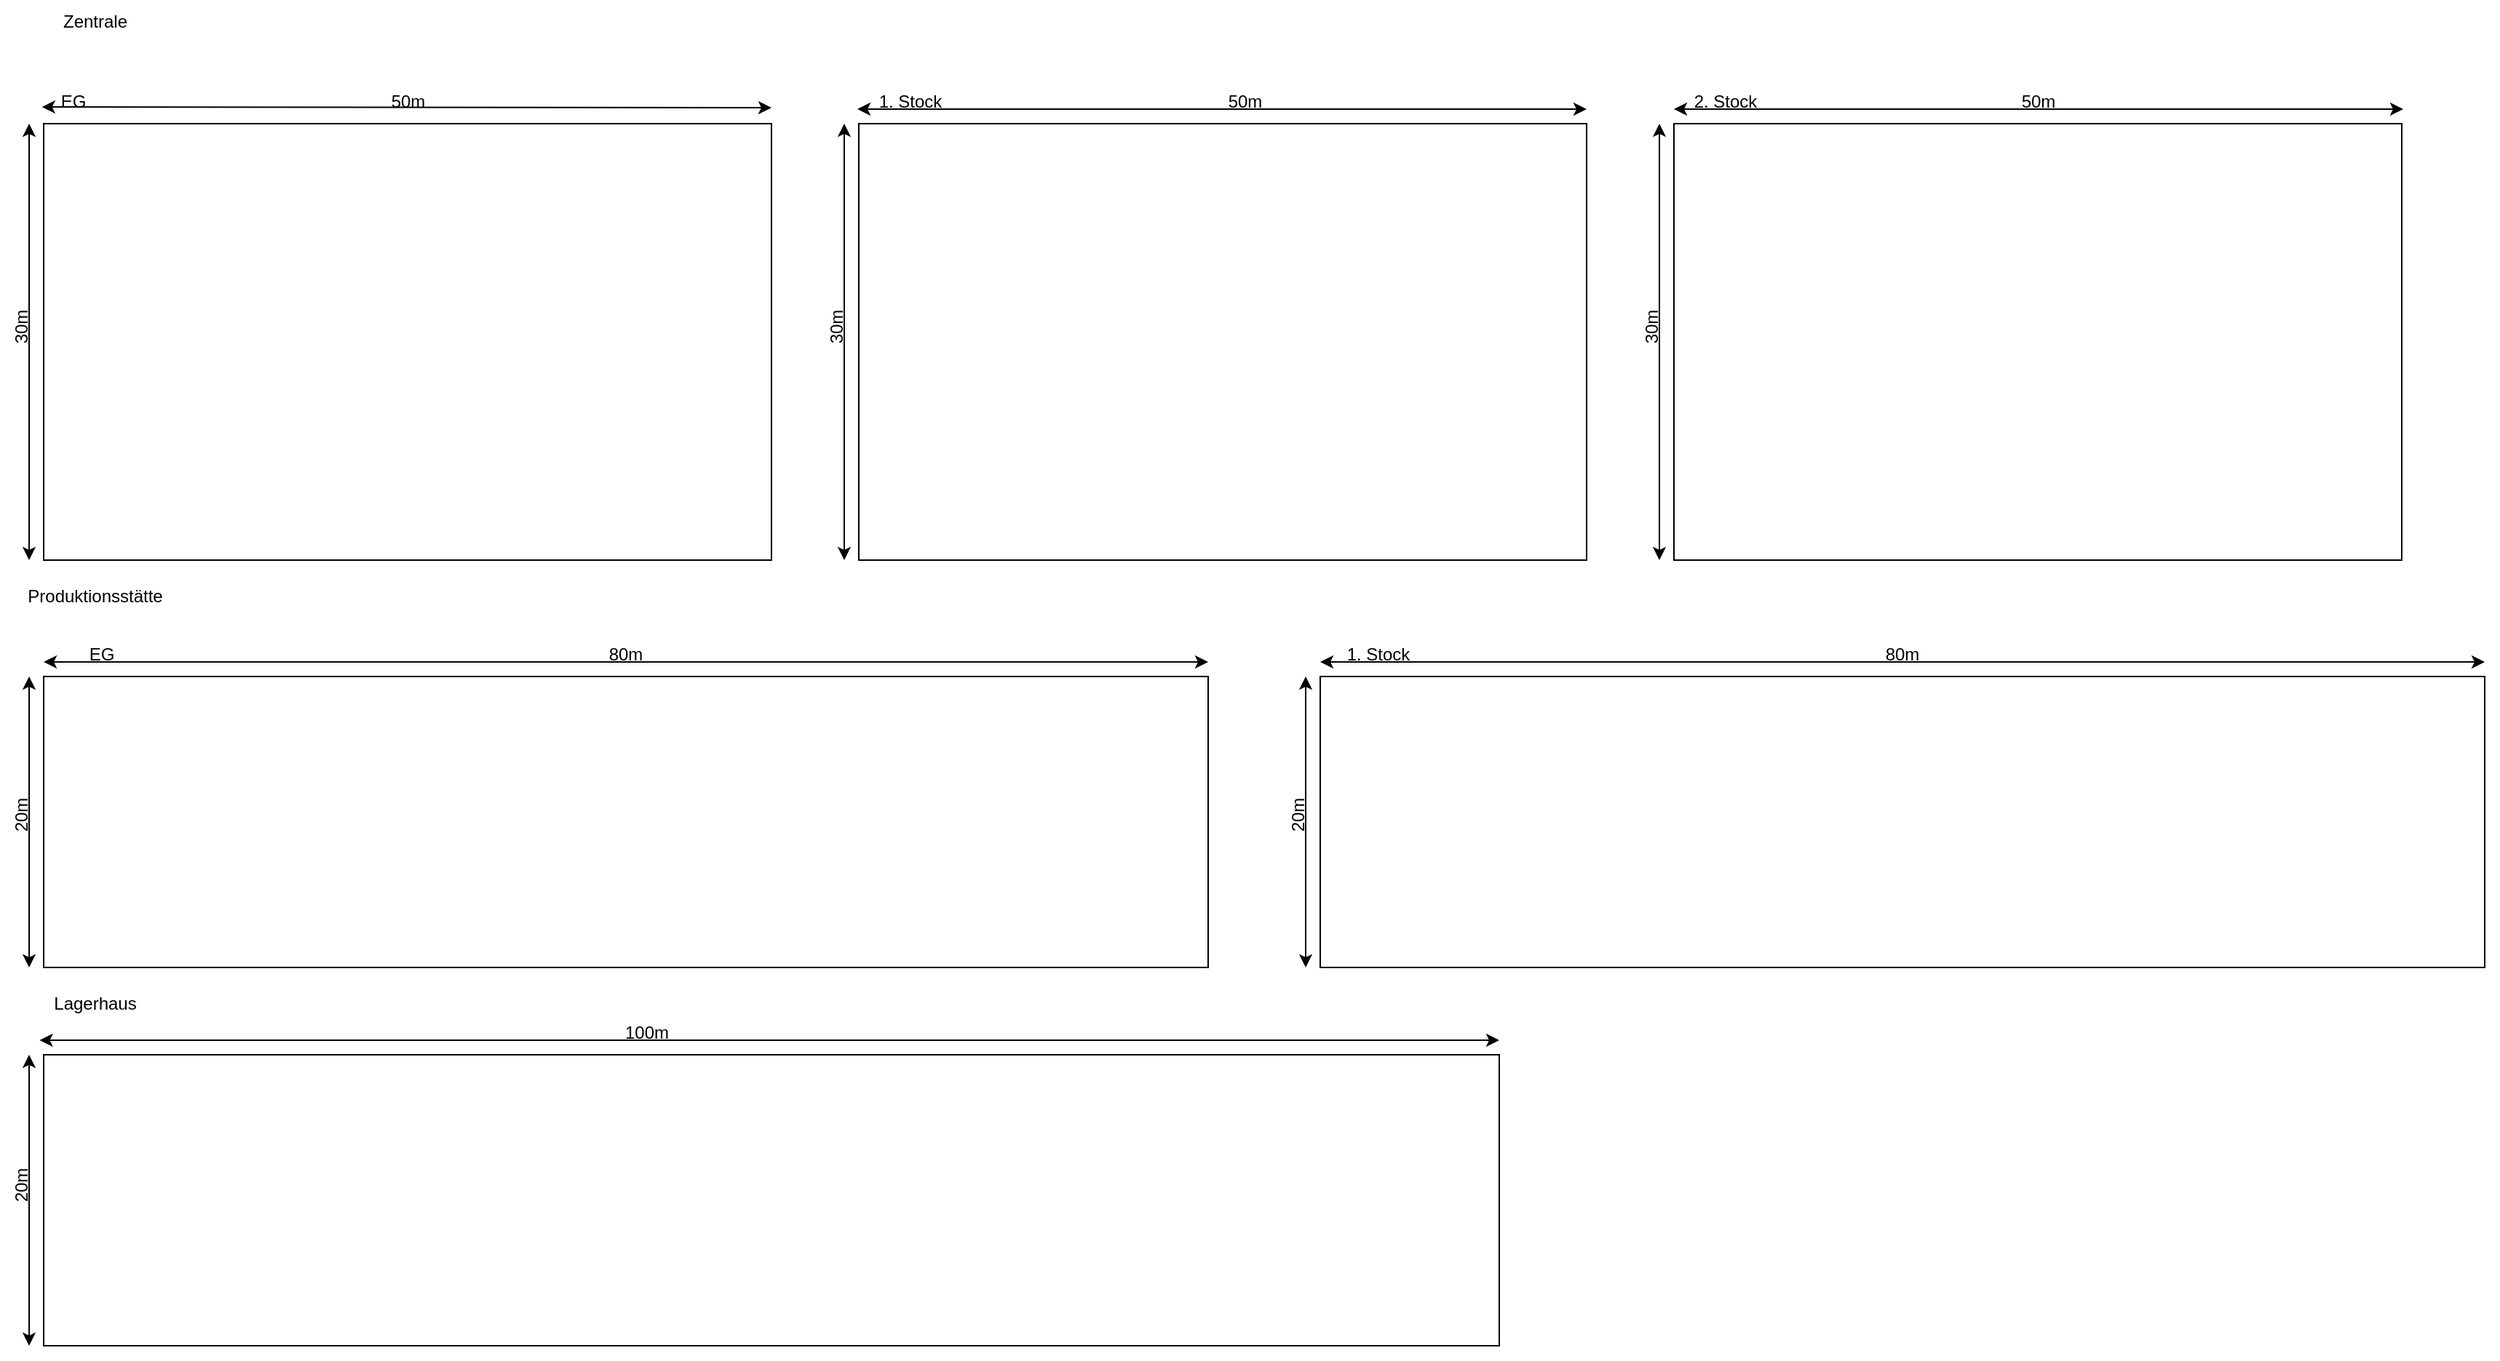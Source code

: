 <mxfile version="21.0.6" type="github">
  <diagram name="Seite-1" id="ofTVBhNgM-X6ronjVRm9">
    <mxGraphModel dx="2773" dy="2305" grid="1" gridSize="10" guides="1" tooltips="1" connect="1" arrows="1" fold="1" page="1" pageScale="1" pageWidth="827" pageHeight="1169" math="0" shadow="0">
      <root>
        <mxCell id="0" />
        <mxCell id="1" parent="0" />
        <mxCell id="3bM8RZmeh6Pchc_whZJx-1" value="" style="rounded=0;whiteSpace=wrap;html=1;" parent="1" vertex="1">
          <mxGeometry y="270" width="1000" height="200" as="geometry" />
        </mxCell>
        <mxCell id="RNd2XHG2iuu7zSji3bTr-1" value="" style="endArrow=classic;startArrow=none;html=1;rounded=0;" edge="1" parent="1">
          <mxGeometry width="50" height="50" relative="1" as="geometry">
            <mxPoint x="440" y="260" as="sourcePoint" />
            <mxPoint x="999.999" y="260" as="targetPoint" />
          </mxGeometry>
        </mxCell>
        <mxCell id="RNd2XHG2iuu7zSji3bTr-3" value="" style="endArrow=classic;startArrow=classic;html=1;rounded=0;" edge="1" parent="1">
          <mxGeometry width="50" height="50" relative="1" as="geometry">
            <mxPoint x="-10" y="470" as="sourcePoint" />
            <mxPoint x="-10" y="270" as="targetPoint" />
            <Array as="points" />
          </mxGeometry>
        </mxCell>
        <mxCell id="RNd2XHG2iuu7zSji3bTr-4" value="20m" style="text;html=1;align=center;verticalAlign=middle;resizable=0;points=[];autosize=1;strokeColor=none;fillColor=none;rotation=-90;" vertex="1" parent="1">
          <mxGeometry x="-40" y="345" width="50" height="30" as="geometry" />
        </mxCell>
        <mxCell id="RNd2XHG2iuu7zSji3bTr-5" value="" style="endArrow=none;startArrow=classic;html=1;rounded=0;" edge="1" parent="1">
          <mxGeometry width="50" height="50" relative="1" as="geometry">
            <mxPoint x="-2.76" y="260" as="sourcePoint" />
            <mxPoint x="460" y="260" as="targetPoint" />
          </mxGeometry>
        </mxCell>
        <mxCell id="RNd2XHG2iuu7zSji3bTr-2" value="100m" style="text;html=1;align=center;verticalAlign=middle;resizable=0;points=[];autosize=1;strokeColor=none;fillColor=none;" vertex="1" parent="1">
          <mxGeometry x="389" y="240" width="50" height="30" as="geometry" />
        </mxCell>
        <mxCell id="RNd2XHG2iuu7zSji3bTr-8" value="" style="rounded=0;whiteSpace=wrap;html=1;" vertex="1" parent="1">
          <mxGeometry y="-370" width="500" height="300" as="geometry" />
        </mxCell>
        <mxCell id="RNd2XHG2iuu7zSji3bTr-9" value="" style="rounded=0;whiteSpace=wrap;html=1;" vertex="1" parent="1">
          <mxGeometry x="560" y="-370" width="500" height="300" as="geometry" />
        </mxCell>
        <mxCell id="RNd2XHG2iuu7zSji3bTr-10" value="" style="rounded=0;whiteSpace=wrap;html=1;" vertex="1" parent="1">
          <mxGeometry x="1120" y="-370" width="500" height="300" as="geometry" />
        </mxCell>
        <mxCell id="RNd2XHG2iuu7zSji3bTr-11" value="EG" style="text;html=1;align=center;verticalAlign=middle;resizable=0;points=[];autosize=1;strokeColor=none;fillColor=none;" vertex="1" parent="1">
          <mxGeometry y="-400" width="40" height="30" as="geometry" />
        </mxCell>
        <mxCell id="RNd2XHG2iuu7zSji3bTr-12" value="1. Stock" style="text;html=1;align=center;verticalAlign=middle;resizable=0;points=[];autosize=1;strokeColor=none;fillColor=none;" vertex="1" parent="1">
          <mxGeometry x="560" y="-400" width="70" height="30" as="geometry" />
        </mxCell>
        <mxCell id="RNd2XHG2iuu7zSji3bTr-13" value="2. Stock" style="text;html=1;align=center;verticalAlign=middle;resizable=0;points=[];autosize=1;strokeColor=none;fillColor=none;" vertex="1" parent="1">
          <mxGeometry x="1120" y="-400" width="70" height="30" as="geometry" />
        </mxCell>
        <mxCell id="RNd2XHG2iuu7zSji3bTr-15" value="" style="endArrow=classic;startArrow=classic;html=1;rounded=0;exitX=-0.029;exitY=0.617;exitDx=0;exitDy=0;exitPerimeter=0;" edge="1" parent="1" source="RNd2XHG2iuu7zSji3bTr-11">
          <mxGeometry width="50" height="50" relative="1" as="geometry">
            <mxPoint x="290" y="-230" as="sourcePoint" />
            <mxPoint x="500" y="-381" as="targetPoint" />
          </mxGeometry>
        </mxCell>
        <mxCell id="RNd2XHG2iuu7zSji3bTr-16" value="" style="endArrow=classic;startArrow=classic;html=1;rounded=0;exitX=-0.029;exitY=0.617;exitDx=0;exitDy=0;exitPerimeter=0;" edge="1" parent="1">
          <mxGeometry width="50" height="50" relative="1" as="geometry">
            <mxPoint x="559" y="-380" as="sourcePoint" />
            <mxPoint x="1060" y="-380" as="targetPoint" />
          </mxGeometry>
        </mxCell>
        <mxCell id="RNd2XHG2iuu7zSji3bTr-17" value="" style="endArrow=classic;startArrow=classic;html=1;rounded=0;exitX=-0.029;exitY=0.617;exitDx=0;exitDy=0;exitPerimeter=0;" edge="1" parent="1">
          <mxGeometry width="50" height="50" relative="1" as="geometry">
            <mxPoint x="1120" y="-380" as="sourcePoint" />
            <mxPoint x="1621" y="-380" as="targetPoint" />
            <Array as="points">
              <mxPoint x="1371" y="-380" />
            </Array>
          </mxGeometry>
        </mxCell>
        <mxCell id="RNd2XHG2iuu7zSji3bTr-19" value="50m" style="text;html=1;align=center;verticalAlign=middle;resizable=0;points=[];autosize=1;strokeColor=none;fillColor=none;" vertex="1" parent="1">
          <mxGeometry x="225" y="-400" width="50" height="30" as="geometry" />
        </mxCell>
        <mxCell id="RNd2XHG2iuu7zSji3bTr-20" value="50m" style="text;html=1;align=center;verticalAlign=middle;resizable=0;points=[];autosize=1;strokeColor=none;fillColor=none;" vertex="1" parent="1">
          <mxGeometry x="800" y="-400" width="50" height="30" as="geometry" />
        </mxCell>
        <mxCell id="RNd2XHG2iuu7zSji3bTr-21" value="50m" style="text;html=1;align=center;verticalAlign=middle;resizable=0;points=[];autosize=1;strokeColor=none;fillColor=none;" vertex="1" parent="1">
          <mxGeometry x="1345" y="-400" width="50" height="30" as="geometry" />
        </mxCell>
        <mxCell id="RNd2XHG2iuu7zSji3bTr-22" value="" style="endArrow=classic;startArrow=classic;html=1;rounded=0;" edge="1" parent="1">
          <mxGeometry width="50" height="50" relative="1" as="geometry">
            <mxPoint x="-10" y="-70" as="sourcePoint" />
            <mxPoint x="-10" y="-370" as="targetPoint" />
          </mxGeometry>
        </mxCell>
        <mxCell id="RNd2XHG2iuu7zSji3bTr-23" value="" style="endArrow=classic;startArrow=classic;html=1;rounded=0;" edge="1" parent="1">
          <mxGeometry width="50" height="50" relative="1" as="geometry">
            <mxPoint x="550" y="-70" as="sourcePoint" />
            <mxPoint x="550" y="-370" as="targetPoint" />
          </mxGeometry>
        </mxCell>
        <mxCell id="RNd2XHG2iuu7zSji3bTr-24" value="" style="endArrow=classic;startArrow=classic;html=1;rounded=0;" edge="1" parent="1">
          <mxGeometry width="50" height="50" relative="1" as="geometry">
            <mxPoint x="1110" y="-70" as="sourcePoint" />
            <mxPoint x="1110" y="-370" as="targetPoint" />
          </mxGeometry>
        </mxCell>
        <mxCell id="RNd2XHG2iuu7zSji3bTr-25" value="30m" style="text;html=1;align=center;verticalAlign=middle;resizable=0;points=[];autosize=1;strokeColor=none;fillColor=none;rotation=-90;" vertex="1" parent="1">
          <mxGeometry x="-40" y="-245" width="50" height="30" as="geometry" />
        </mxCell>
        <mxCell id="RNd2XHG2iuu7zSji3bTr-26" value="30m" style="text;html=1;align=center;verticalAlign=middle;resizable=0;points=[];autosize=1;strokeColor=none;fillColor=none;rotation=-90;" vertex="1" parent="1">
          <mxGeometry x="520" y="-245" width="50" height="30" as="geometry" />
        </mxCell>
        <mxCell id="RNd2XHG2iuu7zSji3bTr-27" value="30m" style="text;html=1;align=center;verticalAlign=middle;resizable=0;points=[];autosize=1;strokeColor=none;fillColor=none;rotation=-90;" vertex="1" parent="1">
          <mxGeometry x="1080" y="-245" width="50" height="30" as="geometry" />
        </mxCell>
        <mxCell id="RNd2XHG2iuu7zSji3bTr-29" value="" style="rounded=0;whiteSpace=wrap;html=1;" vertex="1" parent="1">
          <mxGeometry y="10" width="800" height="200" as="geometry" />
        </mxCell>
        <mxCell id="RNd2XHG2iuu7zSji3bTr-31" value="" style="endArrow=classic;startArrow=classic;html=1;rounded=0;" edge="1" parent="1">
          <mxGeometry width="50" height="50" relative="1" as="geometry">
            <mxPoint as="sourcePoint" />
            <mxPoint x="800" as="targetPoint" />
          </mxGeometry>
        </mxCell>
        <mxCell id="RNd2XHG2iuu7zSji3bTr-32" value="" style="endArrow=classic;startArrow=classic;html=1;rounded=0;" edge="1" parent="1">
          <mxGeometry width="50" height="50" relative="1" as="geometry">
            <mxPoint x="-10" y="210" as="sourcePoint" />
            <mxPoint x="-10" y="10" as="targetPoint" />
          </mxGeometry>
        </mxCell>
        <mxCell id="RNd2XHG2iuu7zSji3bTr-33" value="EG" style="text;html=1;strokeColor=none;fillColor=none;align=center;verticalAlign=middle;whiteSpace=wrap;rounded=0;" vertex="1" parent="1">
          <mxGeometry x="10" y="-20" width="60" height="30" as="geometry" />
        </mxCell>
        <mxCell id="RNd2XHG2iuu7zSji3bTr-35" value="80m" style="text;html=1;strokeColor=none;fillColor=none;align=center;verticalAlign=middle;whiteSpace=wrap;rounded=0;" vertex="1" parent="1">
          <mxGeometry x="370" y="-20" width="60" height="30" as="geometry" />
        </mxCell>
        <mxCell id="RNd2XHG2iuu7zSji3bTr-36" value="20m" style="text;html=1;strokeColor=none;fillColor=none;align=center;verticalAlign=middle;whiteSpace=wrap;rounded=0;rotation=-90;" vertex="1" parent="1">
          <mxGeometry x="-45" y="90" width="60" height="30" as="geometry" />
        </mxCell>
        <mxCell id="RNd2XHG2iuu7zSji3bTr-37" value="" style="rounded=0;whiteSpace=wrap;html=1;" vertex="1" parent="1">
          <mxGeometry x="877" y="10" width="800" height="200" as="geometry" />
        </mxCell>
        <mxCell id="RNd2XHG2iuu7zSji3bTr-38" value="" style="endArrow=classic;startArrow=classic;html=1;rounded=0;" edge="1" parent="1">
          <mxGeometry width="50" height="50" relative="1" as="geometry">
            <mxPoint x="877" as="sourcePoint" />
            <mxPoint x="1677" as="targetPoint" />
          </mxGeometry>
        </mxCell>
        <mxCell id="RNd2XHG2iuu7zSji3bTr-39" value="" style="endArrow=classic;startArrow=classic;html=1;rounded=0;" edge="1" parent="1">
          <mxGeometry width="50" height="50" relative="1" as="geometry">
            <mxPoint x="867" y="210" as="sourcePoint" />
            <mxPoint x="867" y="10" as="targetPoint" />
          </mxGeometry>
        </mxCell>
        <mxCell id="RNd2XHG2iuu7zSji3bTr-40" value="1. Stock" style="text;html=1;strokeColor=none;fillColor=none;align=center;verticalAlign=middle;whiteSpace=wrap;rounded=0;" vertex="1" parent="1">
          <mxGeometry x="887" y="-20" width="60" height="30" as="geometry" />
        </mxCell>
        <mxCell id="RNd2XHG2iuu7zSji3bTr-41" value="80m" style="text;html=1;strokeColor=none;fillColor=none;align=center;verticalAlign=middle;whiteSpace=wrap;rounded=0;" vertex="1" parent="1">
          <mxGeometry x="1247" y="-20" width="60" height="30" as="geometry" />
        </mxCell>
        <mxCell id="RNd2XHG2iuu7zSji3bTr-42" value="20m" style="text;html=1;strokeColor=none;fillColor=none;align=center;verticalAlign=middle;whiteSpace=wrap;rounded=0;rotation=-90;" vertex="1" parent="1">
          <mxGeometry x="832" y="90" width="60" height="30" as="geometry" />
        </mxCell>
        <mxCell id="RNd2XHG2iuu7zSji3bTr-43" value="Zentrale" style="text;html=1;align=center;verticalAlign=middle;resizable=0;points=[];autosize=1;strokeColor=none;fillColor=none;" vertex="1" parent="1">
          <mxGeometry y="-455" width="70" height="30" as="geometry" />
        </mxCell>
        <mxCell id="RNd2XHG2iuu7zSji3bTr-44" value="Produktionsstätte" style="text;html=1;align=center;verticalAlign=middle;resizable=0;points=[];autosize=1;strokeColor=none;fillColor=none;" vertex="1" parent="1">
          <mxGeometry x="-25" y="-60" width="120" height="30" as="geometry" />
        </mxCell>
        <mxCell id="RNd2XHG2iuu7zSji3bTr-45" value="Lagerhaus" style="text;html=1;align=center;verticalAlign=middle;resizable=0;points=[];autosize=1;strokeColor=none;fillColor=none;" vertex="1" parent="1">
          <mxGeometry x="-5" y="220" width="80" height="30" as="geometry" />
        </mxCell>
      </root>
    </mxGraphModel>
  </diagram>
</mxfile>
